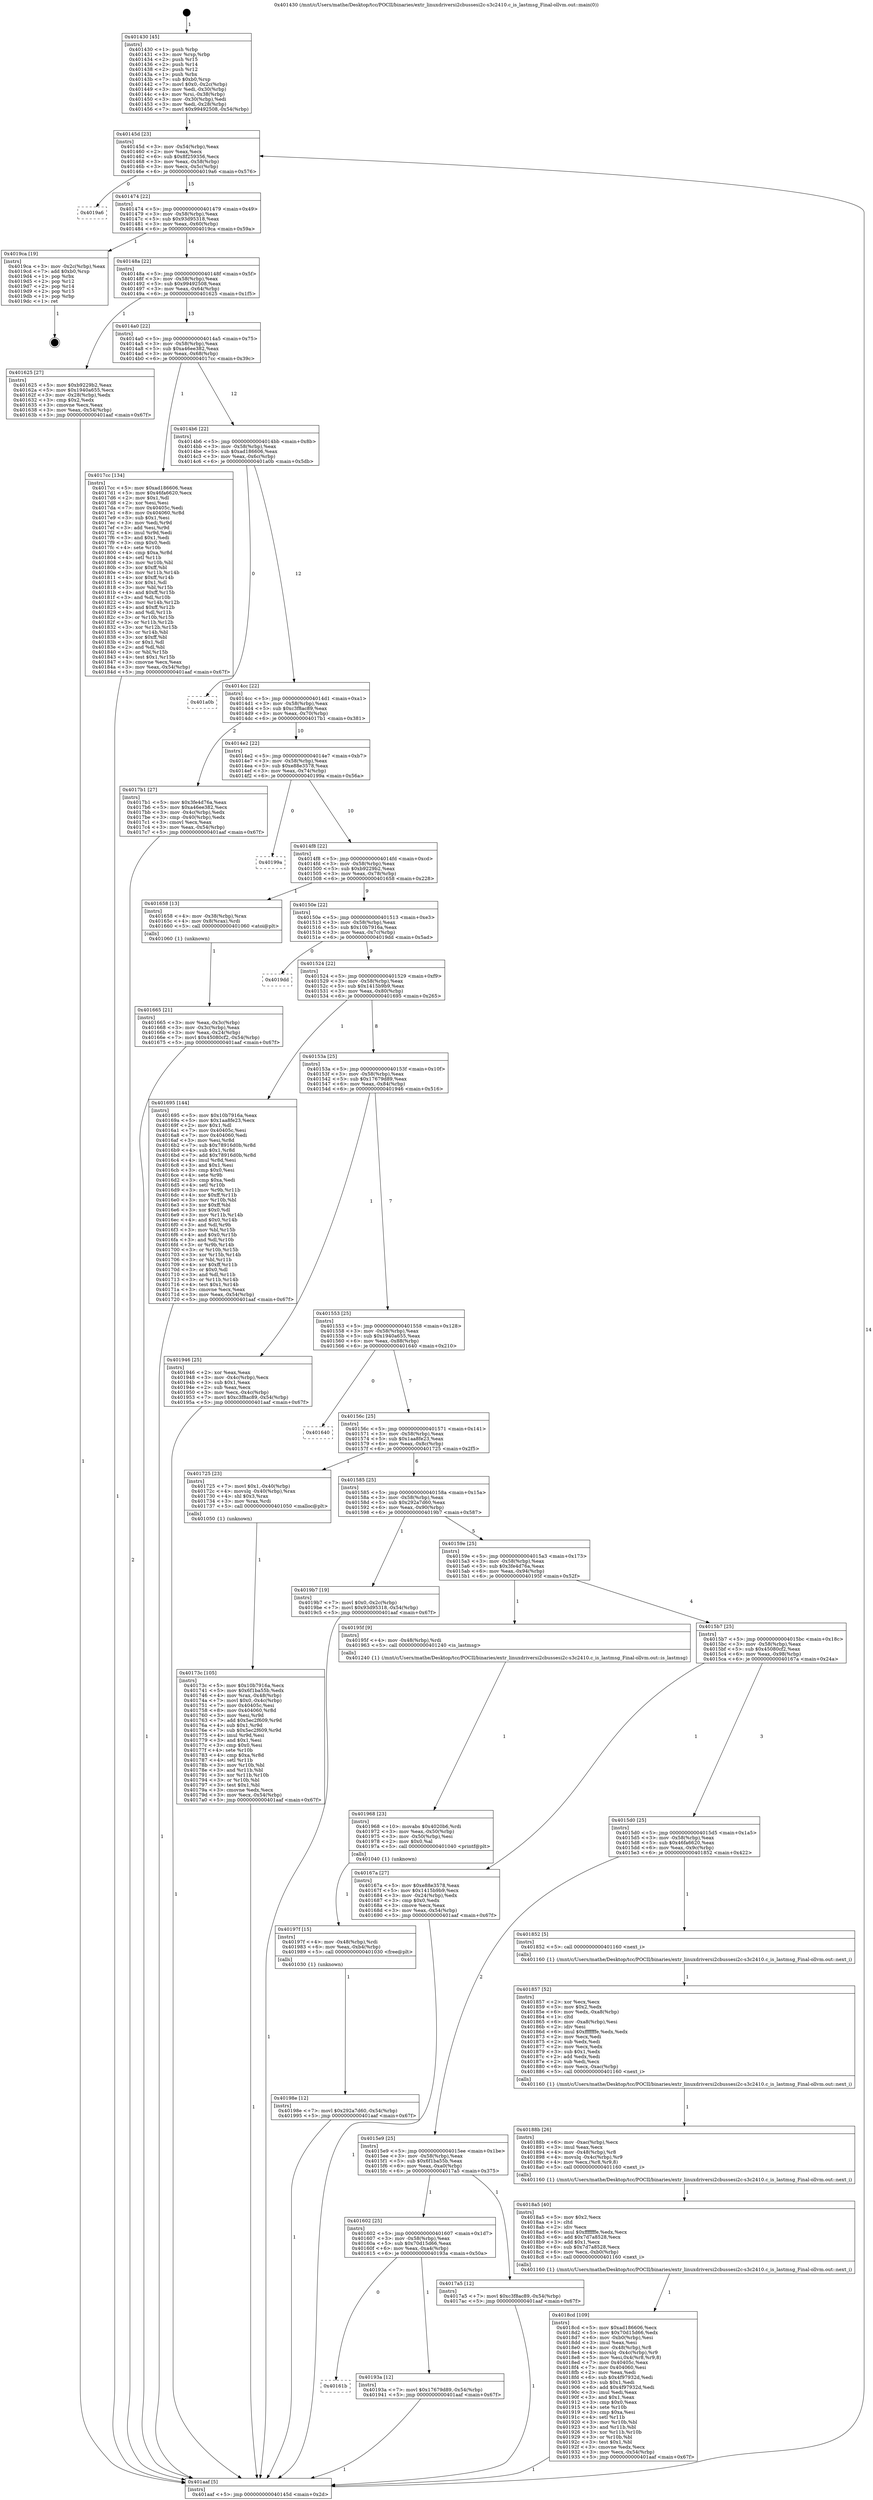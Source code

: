 digraph "0x401430" {
  label = "0x401430 (/mnt/c/Users/mathe/Desktop/tcc/POCII/binaries/extr_linuxdriversi2cbussesi2c-s3c2410.c_is_lastmsg_Final-ollvm.out::main(0))"
  labelloc = "t"
  node[shape=record]

  Entry [label="",width=0.3,height=0.3,shape=circle,fillcolor=black,style=filled]
  "0x40145d" [label="{
     0x40145d [23]\l
     | [instrs]\l
     &nbsp;&nbsp;0x40145d \<+3\>: mov -0x54(%rbp),%eax\l
     &nbsp;&nbsp;0x401460 \<+2\>: mov %eax,%ecx\l
     &nbsp;&nbsp;0x401462 \<+6\>: sub $0x8f259356,%ecx\l
     &nbsp;&nbsp;0x401468 \<+3\>: mov %eax,-0x58(%rbp)\l
     &nbsp;&nbsp;0x40146b \<+3\>: mov %ecx,-0x5c(%rbp)\l
     &nbsp;&nbsp;0x40146e \<+6\>: je 00000000004019a6 \<main+0x576\>\l
  }"]
  "0x4019a6" [label="{
     0x4019a6\l
  }", style=dashed]
  "0x401474" [label="{
     0x401474 [22]\l
     | [instrs]\l
     &nbsp;&nbsp;0x401474 \<+5\>: jmp 0000000000401479 \<main+0x49\>\l
     &nbsp;&nbsp;0x401479 \<+3\>: mov -0x58(%rbp),%eax\l
     &nbsp;&nbsp;0x40147c \<+5\>: sub $0x93d95318,%eax\l
     &nbsp;&nbsp;0x401481 \<+3\>: mov %eax,-0x60(%rbp)\l
     &nbsp;&nbsp;0x401484 \<+6\>: je 00000000004019ca \<main+0x59a\>\l
  }"]
  Exit [label="",width=0.3,height=0.3,shape=circle,fillcolor=black,style=filled,peripheries=2]
  "0x4019ca" [label="{
     0x4019ca [19]\l
     | [instrs]\l
     &nbsp;&nbsp;0x4019ca \<+3\>: mov -0x2c(%rbp),%eax\l
     &nbsp;&nbsp;0x4019cd \<+7\>: add $0xb0,%rsp\l
     &nbsp;&nbsp;0x4019d4 \<+1\>: pop %rbx\l
     &nbsp;&nbsp;0x4019d5 \<+2\>: pop %r12\l
     &nbsp;&nbsp;0x4019d7 \<+2\>: pop %r14\l
     &nbsp;&nbsp;0x4019d9 \<+2\>: pop %r15\l
     &nbsp;&nbsp;0x4019db \<+1\>: pop %rbp\l
     &nbsp;&nbsp;0x4019dc \<+1\>: ret\l
  }"]
  "0x40148a" [label="{
     0x40148a [22]\l
     | [instrs]\l
     &nbsp;&nbsp;0x40148a \<+5\>: jmp 000000000040148f \<main+0x5f\>\l
     &nbsp;&nbsp;0x40148f \<+3\>: mov -0x58(%rbp),%eax\l
     &nbsp;&nbsp;0x401492 \<+5\>: sub $0x99492508,%eax\l
     &nbsp;&nbsp;0x401497 \<+3\>: mov %eax,-0x64(%rbp)\l
     &nbsp;&nbsp;0x40149a \<+6\>: je 0000000000401625 \<main+0x1f5\>\l
  }"]
  "0x40198e" [label="{
     0x40198e [12]\l
     | [instrs]\l
     &nbsp;&nbsp;0x40198e \<+7\>: movl $0x292a7d60,-0x54(%rbp)\l
     &nbsp;&nbsp;0x401995 \<+5\>: jmp 0000000000401aaf \<main+0x67f\>\l
  }"]
  "0x401625" [label="{
     0x401625 [27]\l
     | [instrs]\l
     &nbsp;&nbsp;0x401625 \<+5\>: mov $0xb9229b2,%eax\l
     &nbsp;&nbsp;0x40162a \<+5\>: mov $0x1940a655,%ecx\l
     &nbsp;&nbsp;0x40162f \<+3\>: mov -0x28(%rbp),%edx\l
     &nbsp;&nbsp;0x401632 \<+3\>: cmp $0x2,%edx\l
     &nbsp;&nbsp;0x401635 \<+3\>: cmovne %ecx,%eax\l
     &nbsp;&nbsp;0x401638 \<+3\>: mov %eax,-0x54(%rbp)\l
     &nbsp;&nbsp;0x40163b \<+5\>: jmp 0000000000401aaf \<main+0x67f\>\l
  }"]
  "0x4014a0" [label="{
     0x4014a0 [22]\l
     | [instrs]\l
     &nbsp;&nbsp;0x4014a0 \<+5\>: jmp 00000000004014a5 \<main+0x75\>\l
     &nbsp;&nbsp;0x4014a5 \<+3\>: mov -0x58(%rbp),%eax\l
     &nbsp;&nbsp;0x4014a8 \<+5\>: sub $0xa46ee382,%eax\l
     &nbsp;&nbsp;0x4014ad \<+3\>: mov %eax,-0x68(%rbp)\l
     &nbsp;&nbsp;0x4014b0 \<+6\>: je 00000000004017cc \<main+0x39c\>\l
  }"]
  "0x401aaf" [label="{
     0x401aaf [5]\l
     | [instrs]\l
     &nbsp;&nbsp;0x401aaf \<+5\>: jmp 000000000040145d \<main+0x2d\>\l
  }"]
  "0x401430" [label="{
     0x401430 [45]\l
     | [instrs]\l
     &nbsp;&nbsp;0x401430 \<+1\>: push %rbp\l
     &nbsp;&nbsp;0x401431 \<+3\>: mov %rsp,%rbp\l
     &nbsp;&nbsp;0x401434 \<+2\>: push %r15\l
     &nbsp;&nbsp;0x401436 \<+2\>: push %r14\l
     &nbsp;&nbsp;0x401438 \<+2\>: push %r12\l
     &nbsp;&nbsp;0x40143a \<+1\>: push %rbx\l
     &nbsp;&nbsp;0x40143b \<+7\>: sub $0xb0,%rsp\l
     &nbsp;&nbsp;0x401442 \<+7\>: movl $0x0,-0x2c(%rbp)\l
     &nbsp;&nbsp;0x401449 \<+3\>: mov %edi,-0x30(%rbp)\l
     &nbsp;&nbsp;0x40144c \<+4\>: mov %rsi,-0x38(%rbp)\l
     &nbsp;&nbsp;0x401450 \<+3\>: mov -0x30(%rbp),%edi\l
     &nbsp;&nbsp;0x401453 \<+3\>: mov %edi,-0x28(%rbp)\l
     &nbsp;&nbsp;0x401456 \<+7\>: movl $0x99492508,-0x54(%rbp)\l
  }"]
  "0x40197f" [label="{
     0x40197f [15]\l
     | [instrs]\l
     &nbsp;&nbsp;0x40197f \<+4\>: mov -0x48(%rbp),%rdi\l
     &nbsp;&nbsp;0x401983 \<+6\>: mov %eax,-0xb4(%rbp)\l
     &nbsp;&nbsp;0x401989 \<+5\>: call 0000000000401030 \<free@plt\>\l
     | [calls]\l
     &nbsp;&nbsp;0x401030 \{1\} (unknown)\l
  }"]
  "0x4017cc" [label="{
     0x4017cc [134]\l
     | [instrs]\l
     &nbsp;&nbsp;0x4017cc \<+5\>: mov $0xad186606,%eax\l
     &nbsp;&nbsp;0x4017d1 \<+5\>: mov $0x46fa6620,%ecx\l
     &nbsp;&nbsp;0x4017d6 \<+2\>: mov $0x1,%dl\l
     &nbsp;&nbsp;0x4017d8 \<+2\>: xor %esi,%esi\l
     &nbsp;&nbsp;0x4017da \<+7\>: mov 0x40405c,%edi\l
     &nbsp;&nbsp;0x4017e1 \<+8\>: mov 0x404060,%r8d\l
     &nbsp;&nbsp;0x4017e9 \<+3\>: sub $0x1,%esi\l
     &nbsp;&nbsp;0x4017ec \<+3\>: mov %edi,%r9d\l
     &nbsp;&nbsp;0x4017ef \<+3\>: add %esi,%r9d\l
     &nbsp;&nbsp;0x4017f2 \<+4\>: imul %r9d,%edi\l
     &nbsp;&nbsp;0x4017f6 \<+3\>: and $0x1,%edi\l
     &nbsp;&nbsp;0x4017f9 \<+3\>: cmp $0x0,%edi\l
     &nbsp;&nbsp;0x4017fc \<+4\>: sete %r10b\l
     &nbsp;&nbsp;0x401800 \<+4\>: cmp $0xa,%r8d\l
     &nbsp;&nbsp;0x401804 \<+4\>: setl %r11b\l
     &nbsp;&nbsp;0x401808 \<+3\>: mov %r10b,%bl\l
     &nbsp;&nbsp;0x40180b \<+3\>: xor $0xff,%bl\l
     &nbsp;&nbsp;0x40180e \<+3\>: mov %r11b,%r14b\l
     &nbsp;&nbsp;0x401811 \<+4\>: xor $0xff,%r14b\l
     &nbsp;&nbsp;0x401815 \<+3\>: xor $0x1,%dl\l
     &nbsp;&nbsp;0x401818 \<+3\>: mov %bl,%r15b\l
     &nbsp;&nbsp;0x40181b \<+4\>: and $0xff,%r15b\l
     &nbsp;&nbsp;0x40181f \<+3\>: and %dl,%r10b\l
     &nbsp;&nbsp;0x401822 \<+3\>: mov %r14b,%r12b\l
     &nbsp;&nbsp;0x401825 \<+4\>: and $0xff,%r12b\l
     &nbsp;&nbsp;0x401829 \<+3\>: and %dl,%r11b\l
     &nbsp;&nbsp;0x40182c \<+3\>: or %r10b,%r15b\l
     &nbsp;&nbsp;0x40182f \<+3\>: or %r11b,%r12b\l
     &nbsp;&nbsp;0x401832 \<+3\>: xor %r12b,%r15b\l
     &nbsp;&nbsp;0x401835 \<+3\>: or %r14b,%bl\l
     &nbsp;&nbsp;0x401838 \<+3\>: xor $0xff,%bl\l
     &nbsp;&nbsp;0x40183b \<+3\>: or $0x1,%dl\l
     &nbsp;&nbsp;0x40183e \<+2\>: and %dl,%bl\l
     &nbsp;&nbsp;0x401840 \<+3\>: or %bl,%r15b\l
     &nbsp;&nbsp;0x401843 \<+4\>: test $0x1,%r15b\l
     &nbsp;&nbsp;0x401847 \<+3\>: cmovne %ecx,%eax\l
     &nbsp;&nbsp;0x40184a \<+3\>: mov %eax,-0x54(%rbp)\l
     &nbsp;&nbsp;0x40184d \<+5\>: jmp 0000000000401aaf \<main+0x67f\>\l
  }"]
  "0x4014b6" [label="{
     0x4014b6 [22]\l
     | [instrs]\l
     &nbsp;&nbsp;0x4014b6 \<+5\>: jmp 00000000004014bb \<main+0x8b\>\l
     &nbsp;&nbsp;0x4014bb \<+3\>: mov -0x58(%rbp),%eax\l
     &nbsp;&nbsp;0x4014be \<+5\>: sub $0xad186606,%eax\l
     &nbsp;&nbsp;0x4014c3 \<+3\>: mov %eax,-0x6c(%rbp)\l
     &nbsp;&nbsp;0x4014c6 \<+6\>: je 0000000000401a0b \<main+0x5db\>\l
  }"]
  "0x401968" [label="{
     0x401968 [23]\l
     | [instrs]\l
     &nbsp;&nbsp;0x401968 \<+10\>: movabs $0x4020b6,%rdi\l
     &nbsp;&nbsp;0x401972 \<+3\>: mov %eax,-0x50(%rbp)\l
     &nbsp;&nbsp;0x401975 \<+3\>: mov -0x50(%rbp),%esi\l
     &nbsp;&nbsp;0x401978 \<+2\>: mov $0x0,%al\l
     &nbsp;&nbsp;0x40197a \<+5\>: call 0000000000401040 \<printf@plt\>\l
     | [calls]\l
     &nbsp;&nbsp;0x401040 \{1\} (unknown)\l
  }"]
  "0x401a0b" [label="{
     0x401a0b\l
  }", style=dashed]
  "0x4014cc" [label="{
     0x4014cc [22]\l
     | [instrs]\l
     &nbsp;&nbsp;0x4014cc \<+5\>: jmp 00000000004014d1 \<main+0xa1\>\l
     &nbsp;&nbsp;0x4014d1 \<+3\>: mov -0x58(%rbp),%eax\l
     &nbsp;&nbsp;0x4014d4 \<+5\>: sub $0xc3f8ac89,%eax\l
     &nbsp;&nbsp;0x4014d9 \<+3\>: mov %eax,-0x70(%rbp)\l
     &nbsp;&nbsp;0x4014dc \<+6\>: je 00000000004017b1 \<main+0x381\>\l
  }"]
  "0x40161b" [label="{
     0x40161b\l
  }", style=dashed]
  "0x4017b1" [label="{
     0x4017b1 [27]\l
     | [instrs]\l
     &nbsp;&nbsp;0x4017b1 \<+5\>: mov $0x3fe4d76a,%eax\l
     &nbsp;&nbsp;0x4017b6 \<+5\>: mov $0xa46ee382,%ecx\l
     &nbsp;&nbsp;0x4017bb \<+3\>: mov -0x4c(%rbp),%edx\l
     &nbsp;&nbsp;0x4017be \<+3\>: cmp -0x40(%rbp),%edx\l
     &nbsp;&nbsp;0x4017c1 \<+3\>: cmovl %ecx,%eax\l
     &nbsp;&nbsp;0x4017c4 \<+3\>: mov %eax,-0x54(%rbp)\l
     &nbsp;&nbsp;0x4017c7 \<+5\>: jmp 0000000000401aaf \<main+0x67f\>\l
  }"]
  "0x4014e2" [label="{
     0x4014e2 [22]\l
     | [instrs]\l
     &nbsp;&nbsp;0x4014e2 \<+5\>: jmp 00000000004014e7 \<main+0xb7\>\l
     &nbsp;&nbsp;0x4014e7 \<+3\>: mov -0x58(%rbp),%eax\l
     &nbsp;&nbsp;0x4014ea \<+5\>: sub $0xe88e3578,%eax\l
     &nbsp;&nbsp;0x4014ef \<+3\>: mov %eax,-0x74(%rbp)\l
     &nbsp;&nbsp;0x4014f2 \<+6\>: je 000000000040199a \<main+0x56a\>\l
  }"]
  "0x40193a" [label="{
     0x40193a [12]\l
     | [instrs]\l
     &nbsp;&nbsp;0x40193a \<+7\>: movl $0x17679d89,-0x54(%rbp)\l
     &nbsp;&nbsp;0x401941 \<+5\>: jmp 0000000000401aaf \<main+0x67f\>\l
  }"]
  "0x40199a" [label="{
     0x40199a\l
  }", style=dashed]
  "0x4014f8" [label="{
     0x4014f8 [22]\l
     | [instrs]\l
     &nbsp;&nbsp;0x4014f8 \<+5\>: jmp 00000000004014fd \<main+0xcd\>\l
     &nbsp;&nbsp;0x4014fd \<+3\>: mov -0x58(%rbp),%eax\l
     &nbsp;&nbsp;0x401500 \<+5\>: sub $0xb9229b2,%eax\l
     &nbsp;&nbsp;0x401505 \<+3\>: mov %eax,-0x78(%rbp)\l
     &nbsp;&nbsp;0x401508 \<+6\>: je 0000000000401658 \<main+0x228\>\l
  }"]
  "0x4018cd" [label="{
     0x4018cd [109]\l
     | [instrs]\l
     &nbsp;&nbsp;0x4018cd \<+5\>: mov $0xad186606,%ecx\l
     &nbsp;&nbsp;0x4018d2 \<+5\>: mov $0x70d15d66,%edx\l
     &nbsp;&nbsp;0x4018d7 \<+6\>: mov -0xb0(%rbp),%esi\l
     &nbsp;&nbsp;0x4018dd \<+3\>: imul %eax,%esi\l
     &nbsp;&nbsp;0x4018e0 \<+4\>: mov -0x48(%rbp),%r8\l
     &nbsp;&nbsp;0x4018e4 \<+4\>: movslq -0x4c(%rbp),%r9\l
     &nbsp;&nbsp;0x4018e8 \<+5\>: mov %esi,0x4(%r8,%r9,8)\l
     &nbsp;&nbsp;0x4018ed \<+7\>: mov 0x40405c,%eax\l
     &nbsp;&nbsp;0x4018f4 \<+7\>: mov 0x404060,%esi\l
     &nbsp;&nbsp;0x4018fb \<+2\>: mov %eax,%edi\l
     &nbsp;&nbsp;0x4018fd \<+6\>: sub $0x4f97932d,%edi\l
     &nbsp;&nbsp;0x401903 \<+3\>: sub $0x1,%edi\l
     &nbsp;&nbsp;0x401906 \<+6\>: add $0x4f97932d,%edi\l
     &nbsp;&nbsp;0x40190c \<+3\>: imul %edi,%eax\l
     &nbsp;&nbsp;0x40190f \<+3\>: and $0x1,%eax\l
     &nbsp;&nbsp;0x401912 \<+3\>: cmp $0x0,%eax\l
     &nbsp;&nbsp;0x401915 \<+4\>: sete %r10b\l
     &nbsp;&nbsp;0x401919 \<+3\>: cmp $0xa,%esi\l
     &nbsp;&nbsp;0x40191c \<+4\>: setl %r11b\l
     &nbsp;&nbsp;0x401920 \<+3\>: mov %r10b,%bl\l
     &nbsp;&nbsp;0x401923 \<+3\>: and %r11b,%bl\l
     &nbsp;&nbsp;0x401926 \<+3\>: xor %r11b,%r10b\l
     &nbsp;&nbsp;0x401929 \<+3\>: or %r10b,%bl\l
     &nbsp;&nbsp;0x40192c \<+3\>: test $0x1,%bl\l
     &nbsp;&nbsp;0x40192f \<+3\>: cmovne %edx,%ecx\l
     &nbsp;&nbsp;0x401932 \<+3\>: mov %ecx,-0x54(%rbp)\l
     &nbsp;&nbsp;0x401935 \<+5\>: jmp 0000000000401aaf \<main+0x67f\>\l
  }"]
  "0x401658" [label="{
     0x401658 [13]\l
     | [instrs]\l
     &nbsp;&nbsp;0x401658 \<+4\>: mov -0x38(%rbp),%rax\l
     &nbsp;&nbsp;0x40165c \<+4\>: mov 0x8(%rax),%rdi\l
     &nbsp;&nbsp;0x401660 \<+5\>: call 0000000000401060 \<atoi@plt\>\l
     | [calls]\l
     &nbsp;&nbsp;0x401060 \{1\} (unknown)\l
  }"]
  "0x40150e" [label="{
     0x40150e [22]\l
     | [instrs]\l
     &nbsp;&nbsp;0x40150e \<+5\>: jmp 0000000000401513 \<main+0xe3\>\l
     &nbsp;&nbsp;0x401513 \<+3\>: mov -0x58(%rbp),%eax\l
     &nbsp;&nbsp;0x401516 \<+5\>: sub $0x10b7916a,%eax\l
     &nbsp;&nbsp;0x40151b \<+3\>: mov %eax,-0x7c(%rbp)\l
     &nbsp;&nbsp;0x40151e \<+6\>: je 00000000004019dd \<main+0x5ad\>\l
  }"]
  "0x401665" [label="{
     0x401665 [21]\l
     | [instrs]\l
     &nbsp;&nbsp;0x401665 \<+3\>: mov %eax,-0x3c(%rbp)\l
     &nbsp;&nbsp;0x401668 \<+3\>: mov -0x3c(%rbp),%eax\l
     &nbsp;&nbsp;0x40166b \<+3\>: mov %eax,-0x24(%rbp)\l
     &nbsp;&nbsp;0x40166e \<+7\>: movl $0x45080cf2,-0x54(%rbp)\l
     &nbsp;&nbsp;0x401675 \<+5\>: jmp 0000000000401aaf \<main+0x67f\>\l
  }"]
  "0x4018a5" [label="{
     0x4018a5 [40]\l
     | [instrs]\l
     &nbsp;&nbsp;0x4018a5 \<+5\>: mov $0x2,%ecx\l
     &nbsp;&nbsp;0x4018aa \<+1\>: cltd\l
     &nbsp;&nbsp;0x4018ab \<+2\>: idiv %ecx\l
     &nbsp;&nbsp;0x4018ad \<+6\>: imul $0xfffffffe,%edx,%ecx\l
     &nbsp;&nbsp;0x4018b3 \<+6\>: add $0x7d7a8528,%ecx\l
     &nbsp;&nbsp;0x4018b9 \<+3\>: add $0x1,%ecx\l
     &nbsp;&nbsp;0x4018bc \<+6\>: sub $0x7d7a8528,%ecx\l
     &nbsp;&nbsp;0x4018c2 \<+6\>: mov %ecx,-0xb0(%rbp)\l
     &nbsp;&nbsp;0x4018c8 \<+5\>: call 0000000000401160 \<next_i\>\l
     | [calls]\l
     &nbsp;&nbsp;0x401160 \{1\} (/mnt/c/Users/mathe/Desktop/tcc/POCII/binaries/extr_linuxdriversi2cbussesi2c-s3c2410.c_is_lastmsg_Final-ollvm.out::next_i)\l
  }"]
  "0x4019dd" [label="{
     0x4019dd\l
  }", style=dashed]
  "0x401524" [label="{
     0x401524 [22]\l
     | [instrs]\l
     &nbsp;&nbsp;0x401524 \<+5\>: jmp 0000000000401529 \<main+0xf9\>\l
     &nbsp;&nbsp;0x401529 \<+3\>: mov -0x58(%rbp),%eax\l
     &nbsp;&nbsp;0x40152c \<+5\>: sub $0x1415b9b9,%eax\l
     &nbsp;&nbsp;0x401531 \<+3\>: mov %eax,-0x80(%rbp)\l
     &nbsp;&nbsp;0x401534 \<+6\>: je 0000000000401695 \<main+0x265\>\l
  }"]
  "0x40188b" [label="{
     0x40188b [26]\l
     | [instrs]\l
     &nbsp;&nbsp;0x40188b \<+6\>: mov -0xac(%rbp),%ecx\l
     &nbsp;&nbsp;0x401891 \<+3\>: imul %eax,%ecx\l
     &nbsp;&nbsp;0x401894 \<+4\>: mov -0x48(%rbp),%r8\l
     &nbsp;&nbsp;0x401898 \<+4\>: movslq -0x4c(%rbp),%r9\l
     &nbsp;&nbsp;0x40189c \<+4\>: mov %ecx,(%r8,%r9,8)\l
     &nbsp;&nbsp;0x4018a0 \<+5\>: call 0000000000401160 \<next_i\>\l
     | [calls]\l
     &nbsp;&nbsp;0x401160 \{1\} (/mnt/c/Users/mathe/Desktop/tcc/POCII/binaries/extr_linuxdriversi2cbussesi2c-s3c2410.c_is_lastmsg_Final-ollvm.out::next_i)\l
  }"]
  "0x401695" [label="{
     0x401695 [144]\l
     | [instrs]\l
     &nbsp;&nbsp;0x401695 \<+5\>: mov $0x10b7916a,%eax\l
     &nbsp;&nbsp;0x40169a \<+5\>: mov $0x1aa8fe23,%ecx\l
     &nbsp;&nbsp;0x40169f \<+2\>: mov $0x1,%dl\l
     &nbsp;&nbsp;0x4016a1 \<+7\>: mov 0x40405c,%esi\l
     &nbsp;&nbsp;0x4016a8 \<+7\>: mov 0x404060,%edi\l
     &nbsp;&nbsp;0x4016af \<+3\>: mov %esi,%r8d\l
     &nbsp;&nbsp;0x4016b2 \<+7\>: sub $0x78916d0b,%r8d\l
     &nbsp;&nbsp;0x4016b9 \<+4\>: sub $0x1,%r8d\l
     &nbsp;&nbsp;0x4016bd \<+7\>: add $0x78916d0b,%r8d\l
     &nbsp;&nbsp;0x4016c4 \<+4\>: imul %r8d,%esi\l
     &nbsp;&nbsp;0x4016c8 \<+3\>: and $0x1,%esi\l
     &nbsp;&nbsp;0x4016cb \<+3\>: cmp $0x0,%esi\l
     &nbsp;&nbsp;0x4016ce \<+4\>: sete %r9b\l
     &nbsp;&nbsp;0x4016d2 \<+3\>: cmp $0xa,%edi\l
     &nbsp;&nbsp;0x4016d5 \<+4\>: setl %r10b\l
     &nbsp;&nbsp;0x4016d9 \<+3\>: mov %r9b,%r11b\l
     &nbsp;&nbsp;0x4016dc \<+4\>: xor $0xff,%r11b\l
     &nbsp;&nbsp;0x4016e0 \<+3\>: mov %r10b,%bl\l
     &nbsp;&nbsp;0x4016e3 \<+3\>: xor $0xff,%bl\l
     &nbsp;&nbsp;0x4016e6 \<+3\>: xor $0x0,%dl\l
     &nbsp;&nbsp;0x4016e9 \<+3\>: mov %r11b,%r14b\l
     &nbsp;&nbsp;0x4016ec \<+4\>: and $0x0,%r14b\l
     &nbsp;&nbsp;0x4016f0 \<+3\>: and %dl,%r9b\l
     &nbsp;&nbsp;0x4016f3 \<+3\>: mov %bl,%r15b\l
     &nbsp;&nbsp;0x4016f6 \<+4\>: and $0x0,%r15b\l
     &nbsp;&nbsp;0x4016fa \<+3\>: and %dl,%r10b\l
     &nbsp;&nbsp;0x4016fd \<+3\>: or %r9b,%r14b\l
     &nbsp;&nbsp;0x401700 \<+3\>: or %r10b,%r15b\l
     &nbsp;&nbsp;0x401703 \<+3\>: xor %r15b,%r14b\l
     &nbsp;&nbsp;0x401706 \<+3\>: or %bl,%r11b\l
     &nbsp;&nbsp;0x401709 \<+4\>: xor $0xff,%r11b\l
     &nbsp;&nbsp;0x40170d \<+3\>: or $0x0,%dl\l
     &nbsp;&nbsp;0x401710 \<+3\>: and %dl,%r11b\l
     &nbsp;&nbsp;0x401713 \<+3\>: or %r11b,%r14b\l
     &nbsp;&nbsp;0x401716 \<+4\>: test $0x1,%r14b\l
     &nbsp;&nbsp;0x40171a \<+3\>: cmovne %ecx,%eax\l
     &nbsp;&nbsp;0x40171d \<+3\>: mov %eax,-0x54(%rbp)\l
     &nbsp;&nbsp;0x401720 \<+5\>: jmp 0000000000401aaf \<main+0x67f\>\l
  }"]
  "0x40153a" [label="{
     0x40153a [25]\l
     | [instrs]\l
     &nbsp;&nbsp;0x40153a \<+5\>: jmp 000000000040153f \<main+0x10f\>\l
     &nbsp;&nbsp;0x40153f \<+3\>: mov -0x58(%rbp),%eax\l
     &nbsp;&nbsp;0x401542 \<+5\>: sub $0x17679d89,%eax\l
     &nbsp;&nbsp;0x401547 \<+6\>: mov %eax,-0x84(%rbp)\l
     &nbsp;&nbsp;0x40154d \<+6\>: je 0000000000401946 \<main+0x516\>\l
  }"]
  "0x401857" [label="{
     0x401857 [52]\l
     | [instrs]\l
     &nbsp;&nbsp;0x401857 \<+2\>: xor %ecx,%ecx\l
     &nbsp;&nbsp;0x401859 \<+5\>: mov $0x2,%edx\l
     &nbsp;&nbsp;0x40185e \<+6\>: mov %edx,-0xa8(%rbp)\l
     &nbsp;&nbsp;0x401864 \<+1\>: cltd\l
     &nbsp;&nbsp;0x401865 \<+6\>: mov -0xa8(%rbp),%esi\l
     &nbsp;&nbsp;0x40186b \<+2\>: idiv %esi\l
     &nbsp;&nbsp;0x40186d \<+6\>: imul $0xfffffffe,%edx,%edx\l
     &nbsp;&nbsp;0x401873 \<+2\>: mov %ecx,%edi\l
     &nbsp;&nbsp;0x401875 \<+2\>: sub %edx,%edi\l
     &nbsp;&nbsp;0x401877 \<+2\>: mov %ecx,%edx\l
     &nbsp;&nbsp;0x401879 \<+3\>: sub $0x1,%edx\l
     &nbsp;&nbsp;0x40187c \<+2\>: add %edx,%edi\l
     &nbsp;&nbsp;0x40187e \<+2\>: sub %edi,%ecx\l
     &nbsp;&nbsp;0x401880 \<+6\>: mov %ecx,-0xac(%rbp)\l
     &nbsp;&nbsp;0x401886 \<+5\>: call 0000000000401160 \<next_i\>\l
     | [calls]\l
     &nbsp;&nbsp;0x401160 \{1\} (/mnt/c/Users/mathe/Desktop/tcc/POCII/binaries/extr_linuxdriversi2cbussesi2c-s3c2410.c_is_lastmsg_Final-ollvm.out::next_i)\l
  }"]
  "0x401946" [label="{
     0x401946 [25]\l
     | [instrs]\l
     &nbsp;&nbsp;0x401946 \<+2\>: xor %eax,%eax\l
     &nbsp;&nbsp;0x401948 \<+3\>: mov -0x4c(%rbp),%ecx\l
     &nbsp;&nbsp;0x40194b \<+3\>: sub $0x1,%eax\l
     &nbsp;&nbsp;0x40194e \<+2\>: sub %eax,%ecx\l
     &nbsp;&nbsp;0x401950 \<+3\>: mov %ecx,-0x4c(%rbp)\l
     &nbsp;&nbsp;0x401953 \<+7\>: movl $0xc3f8ac89,-0x54(%rbp)\l
     &nbsp;&nbsp;0x40195a \<+5\>: jmp 0000000000401aaf \<main+0x67f\>\l
  }"]
  "0x401553" [label="{
     0x401553 [25]\l
     | [instrs]\l
     &nbsp;&nbsp;0x401553 \<+5\>: jmp 0000000000401558 \<main+0x128\>\l
     &nbsp;&nbsp;0x401558 \<+3\>: mov -0x58(%rbp),%eax\l
     &nbsp;&nbsp;0x40155b \<+5\>: sub $0x1940a655,%eax\l
     &nbsp;&nbsp;0x401560 \<+6\>: mov %eax,-0x88(%rbp)\l
     &nbsp;&nbsp;0x401566 \<+6\>: je 0000000000401640 \<main+0x210\>\l
  }"]
  "0x401602" [label="{
     0x401602 [25]\l
     | [instrs]\l
     &nbsp;&nbsp;0x401602 \<+5\>: jmp 0000000000401607 \<main+0x1d7\>\l
     &nbsp;&nbsp;0x401607 \<+3\>: mov -0x58(%rbp),%eax\l
     &nbsp;&nbsp;0x40160a \<+5\>: sub $0x70d15d66,%eax\l
     &nbsp;&nbsp;0x40160f \<+6\>: mov %eax,-0xa4(%rbp)\l
     &nbsp;&nbsp;0x401615 \<+6\>: je 000000000040193a \<main+0x50a\>\l
  }"]
  "0x401640" [label="{
     0x401640\l
  }", style=dashed]
  "0x40156c" [label="{
     0x40156c [25]\l
     | [instrs]\l
     &nbsp;&nbsp;0x40156c \<+5\>: jmp 0000000000401571 \<main+0x141\>\l
     &nbsp;&nbsp;0x401571 \<+3\>: mov -0x58(%rbp),%eax\l
     &nbsp;&nbsp;0x401574 \<+5\>: sub $0x1aa8fe23,%eax\l
     &nbsp;&nbsp;0x401579 \<+6\>: mov %eax,-0x8c(%rbp)\l
     &nbsp;&nbsp;0x40157f \<+6\>: je 0000000000401725 \<main+0x2f5\>\l
  }"]
  "0x4017a5" [label="{
     0x4017a5 [12]\l
     | [instrs]\l
     &nbsp;&nbsp;0x4017a5 \<+7\>: movl $0xc3f8ac89,-0x54(%rbp)\l
     &nbsp;&nbsp;0x4017ac \<+5\>: jmp 0000000000401aaf \<main+0x67f\>\l
  }"]
  "0x401725" [label="{
     0x401725 [23]\l
     | [instrs]\l
     &nbsp;&nbsp;0x401725 \<+7\>: movl $0x1,-0x40(%rbp)\l
     &nbsp;&nbsp;0x40172c \<+4\>: movslq -0x40(%rbp),%rax\l
     &nbsp;&nbsp;0x401730 \<+4\>: shl $0x3,%rax\l
     &nbsp;&nbsp;0x401734 \<+3\>: mov %rax,%rdi\l
     &nbsp;&nbsp;0x401737 \<+5\>: call 0000000000401050 \<malloc@plt\>\l
     | [calls]\l
     &nbsp;&nbsp;0x401050 \{1\} (unknown)\l
  }"]
  "0x401585" [label="{
     0x401585 [25]\l
     | [instrs]\l
     &nbsp;&nbsp;0x401585 \<+5\>: jmp 000000000040158a \<main+0x15a\>\l
     &nbsp;&nbsp;0x40158a \<+3\>: mov -0x58(%rbp),%eax\l
     &nbsp;&nbsp;0x40158d \<+5\>: sub $0x292a7d60,%eax\l
     &nbsp;&nbsp;0x401592 \<+6\>: mov %eax,-0x90(%rbp)\l
     &nbsp;&nbsp;0x401598 \<+6\>: je 00000000004019b7 \<main+0x587\>\l
  }"]
  "0x4015e9" [label="{
     0x4015e9 [25]\l
     | [instrs]\l
     &nbsp;&nbsp;0x4015e9 \<+5\>: jmp 00000000004015ee \<main+0x1be\>\l
     &nbsp;&nbsp;0x4015ee \<+3\>: mov -0x58(%rbp),%eax\l
     &nbsp;&nbsp;0x4015f1 \<+5\>: sub $0x6f1ba55b,%eax\l
     &nbsp;&nbsp;0x4015f6 \<+6\>: mov %eax,-0xa0(%rbp)\l
     &nbsp;&nbsp;0x4015fc \<+6\>: je 00000000004017a5 \<main+0x375\>\l
  }"]
  "0x4019b7" [label="{
     0x4019b7 [19]\l
     | [instrs]\l
     &nbsp;&nbsp;0x4019b7 \<+7\>: movl $0x0,-0x2c(%rbp)\l
     &nbsp;&nbsp;0x4019be \<+7\>: movl $0x93d95318,-0x54(%rbp)\l
     &nbsp;&nbsp;0x4019c5 \<+5\>: jmp 0000000000401aaf \<main+0x67f\>\l
  }"]
  "0x40159e" [label="{
     0x40159e [25]\l
     | [instrs]\l
     &nbsp;&nbsp;0x40159e \<+5\>: jmp 00000000004015a3 \<main+0x173\>\l
     &nbsp;&nbsp;0x4015a3 \<+3\>: mov -0x58(%rbp),%eax\l
     &nbsp;&nbsp;0x4015a6 \<+5\>: sub $0x3fe4d76a,%eax\l
     &nbsp;&nbsp;0x4015ab \<+6\>: mov %eax,-0x94(%rbp)\l
     &nbsp;&nbsp;0x4015b1 \<+6\>: je 000000000040195f \<main+0x52f\>\l
  }"]
  "0x401852" [label="{
     0x401852 [5]\l
     | [instrs]\l
     &nbsp;&nbsp;0x401852 \<+5\>: call 0000000000401160 \<next_i\>\l
     | [calls]\l
     &nbsp;&nbsp;0x401160 \{1\} (/mnt/c/Users/mathe/Desktop/tcc/POCII/binaries/extr_linuxdriversi2cbussesi2c-s3c2410.c_is_lastmsg_Final-ollvm.out::next_i)\l
  }"]
  "0x40195f" [label="{
     0x40195f [9]\l
     | [instrs]\l
     &nbsp;&nbsp;0x40195f \<+4\>: mov -0x48(%rbp),%rdi\l
     &nbsp;&nbsp;0x401963 \<+5\>: call 0000000000401240 \<is_lastmsg\>\l
     | [calls]\l
     &nbsp;&nbsp;0x401240 \{1\} (/mnt/c/Users/mathe/Desktop/tcc/POCII/binaries/extr_linuxdriversi2cbussesi2c-s3c2410.c_is_lastmsg_Final-ollvm.out::is_lastmsg)\l
  }"]
  "0x4015b7" [label="{
     0x4015b7 [25]\l
     | [instrs]\l
     &nbsp;&nbsp;0x4015b7 \<+5\>: jmp 00000000004015bc \<main+0x18c\>\l
     &nbsp;&nbsp;0x4015bc \<+3\>: mov -0x58(%rbp),%eax\l
     &nbsp;&nbsp;0x4015bf \<+5\>: sub $0x45080cf2,%eax\l
     &nbsp;&nbsp;0x4015c4 \<+6\>: mov %eax,-0x98(%rbp)\l
     &nbsp;&nbsp;0x4015ca \<+6\>: je 000000000040167a \<main+0x24a\>\l
  }"]
  "0x40173c" [label="{
     0x40173c [105]\l
     | [instrs]\l
     &nbsp;&nbsp;0x40173c \<+5\>: mov $0x10b7916a,%ecx\l
     &nbsp;&nbsp;0x401741 \<+5\>: mov $0x6f1ba55b,%edx\l
     &nbsp;&nbsp;0x401746 \<+4\>: mov %rax,-0x48(%rbp)\l
     &nbsp;&nbsp;0x40174a \<+7\>: movl $0x0,-0x4c(%rbp)\l
     &nbsp;&nbsp;0x401751 \<+7\>: mov 0x40405c,%esi\l
     &nbsp;&nbsp;0x401758 \<+8\>: mov 0x404060,%r8d\l
     &nbsp;&nbsp;0x401760 \<+3\>: mov %esi,%r9d\l
     &nbsp;&nbsp;0x401763 \<+7\>: add $0x5ec2f609,%r9d\l
     &nbsp;&nbsp;0x40176a \<+4\>: sub $0x1,%r9d\l
     &nbsp;&nbsp;0x40176e \<+7\>: sub $0x5ec2f609,%r9d\l
     &nbsp;&nbsp;0x401775 \<+4\>: imul %r9d,%esi\l
     &nbsp;&nbsp;0x401779 \<+3\>: and $0x1,%esi\l
     &nbsp;&nbsp;0x40177c \<+3\>: cmp $0x0,%esi\l
     &nbsp;&nbsp;0x40177f \<+4\>: sete %r10b\l
     &nbsp;&nbsp;0x401783 \<+4\>: cmp $0xa,%r8d\l
     &nbsp;&nbsp;0x401787 \<+4\>: setl %r11b\l
     &nbsp;&nbsp;0x40178b \<+3\>: mov %r10b,%bl\l
     &nbsp;&nbsp;0x40178e \<+3\>: and %r11b,%bl\l
     &nbsp;&nbsp;0x401791 \<+3\>: xor %r11b,%r10b\l
     &nbsp;&nbsp;0x401794 \<+3\>: or %r10b,%bl\l
     &nbsp;&nbsp;0x401797 \<+3\>: test $0x1,%bl\l
     &nbsp;&nbsp;0x40179a \<+3\>: cmovne %edx,%ecx\l
     &nbsp;&nbsp;0x40179d \<+3\>: mov %ecx,-0x54(%rbp)\l
     &nbsp;&nbsp;0x4017a0 \<+5\>: jmp 0000000000401aaf \<main+0x67f\>\l
  }"]
  "0x40167a" [label="{
     0x40167a [27]\l
     | [instrs]\l
     &nbsp;&nbsp;0x40167a \<+5\>: mov $0xe88e3578,%eax\l
     &nbsp;&nbsp;0x40167f \<+5\>: mov $0x1415b9b9,%ecx\l
     &nbsp;&nbsp;0x401684 \<+3\>: mov -0x24(%rbp),%edx\l
     &nbsp;&nbsp;0x401687 \<+3\>: cmp $0x0,%edx\l
     &nbsp;&nbsp;0x40168a \<+3\>: cmove %ecx,%eax\l
     &nbsp;&nbsp;0x40168d \<+3\>: mov %eax,-0x54(%rbp)\l
     &nbsp;&nbsp;0x401690 \<+5\>: jmp 0000000000401aaf \<main+0x67f\>\l
  }"]
  "0x4015d0" [label="{
     0x4015d0 [25]\l
     | [instrs]\l
     &nbsp;&nbsp;0x4015d0 \<+5\>: jmp 00000000004015d5 \<main+0x1a5\>\l
     &nbsp;&nbsp;0x4015d5 \<+3\>: mov -0x58(%rbp),%eax\l
     &nbsp;&nbsp;0x4015d8 \<+5\>: sub $0x46fa6620,%eax\l
     &nbsp;&nbsp;0x4015dd \<+6\>: mov %eax,-0x9c(%rbp)\l
     &nbsp;&nbsp;0x4015e3 \<+6\>: je 0000000000401852 \<main+0x422\>\l
  }"]
  Entry -> "0x401430" [label=" 1"]
  "0x40145d" -> "0x4019a6" [label=" 0"]
  "0x40145d" -> "0x401474" [label=" 15"]
  "0x4019ca" -> Exit [label=" 1"]
  "0x401474" -> "0x4019ca" [label=" 1"]
  "0x401474" -> "0x40148a" [label=" 14"]
  "0x4019b7" -> "0x401aaf" [label=" 1"]
  "0x40148a" -> "0x401625" [label=" 1"]
  "0x40148a" -> "0x4014a0" [label=" 13"]
  "0x401625" -> "0x401aaf" [label=" 1"]
  "0x401430" -> "0x40145d" [label=" 1"]
  "0x401aaf" -> "0x40145d" [label=" 14"]
  "0x40198e" -> "0x401aaf" [label=" 1"]
  "0x4014a0" -> "0x4017cc" [label=" 1"]
  "0x4014a0" -> "0x4014b6" [label=" 12"]
  "0x40197f" -> "0x40198e" [label=" 1"]
  "0x4014b6" -> "0x401a0b" [label=" 0"]
  "0x4014b6" -> "0x4014cc" [label=" 12"]
  "0x401968" -> "0x40197f" [label=" 1"]
  "0x4014cc" -> "0x4017b1" [label=" 2"]
  "0x4014cc" -> "0x4014e2" [label=" 10"]
  "0x40195f" -> "0x401968" [label=" 1"]
  "0x4014e2" -> "0x40199a" [label=" 0"]
  "0x4014e2" -> "0x4014f8" [label=" 10"]
  "0x401946" -> "0x401aaf" [label=" 1"]
  "0x4014f8" -> "0x401658" [label=" 1"]
  "0x4014f8" -> "0x40150e" [label=" 9"]
  "0x401658" -> "0x401665" [label=" 1"]
  "0x401665" -> "0x401aaf" [label=" 1"]
  "0x401602" -> "0x40161b" [label=" 0"]
  "0x40150e" -> "0x4019dd" [label=" 0"]
  "0x40150e" -> "0x401524" [label=" 9"]
  "0x401602" -> "0x40193a" [label=" 1"]
  "0x401524" -> "0x401695" [label=" 1"]
  "0x401524" -> "0x40153a" [label=" 8"]
  "0x40193a" -> "0x401aaf" [label=" 1"]
  "0x40153a" -> "0x401946" [label=" 1"]
  "0x40153a" -> "0x401553" [label=" 7"]
  "0x4018cd" -> "0x401aaf" [label=" 1"]
  "0x401553" -> "0x401640" [label=" 0"]
  "0x401553" -> "0x40156c" [label=" 7"]
  "0x4018a5" -> "0x4018cd" [label=" 1"]
  "0x40156c" -> "0x401725" [label=" 1"]
  "0x40156c" -> "0x401585" [label=" 6"]
  "0x40188b" -> "0x4018a5" [label=" 1"]
  "0x401585" -> "0x4019b7" [label=" 1"]
  "0x401585" -> "0x40159e" [label=" 5"]
  "0x401852" -> "0x401857" [label=" 1"]
  "0x40159e" -> "0x40195f" [label=" 1"]
  "0x40159e" -> "0x4015b7" [label=" 4"]
  "0x4017cc" -> "0x401aaf" [label=" 1"]
  "0x4015b7" -> "0x40167a" [label=" 1"]
  "0x4015b7" -> "0x4015d0" [label=" 3"]
  "0x40167a" -> "0x401aaf" [label=" 1"]
  "0x401695" -> "0x401aaf" [label=" 1"]
  "0x401725" -> "0x40173c" [label=" 1"]
  "0x40173c" -> "0x401aaf" [label=" 1"]
  "0x4017b1" -> "0x401aaf" [label=" 2"]
  "0x4015d0" -> "0x401852" [label=" 1"]
  "0x4015d0" -> "0x4015e9" [label=" 2"]
  "0x401857" -> "0x40188b" [label=" 1"]
  "0x4015e9" -> "0x4017a5" [label=" 1"]
  "0x4015e9" -> "0x401602" [label=" 1"]
  "0x4017a5" -> "0x401aaf" [label=" 1"]
}
